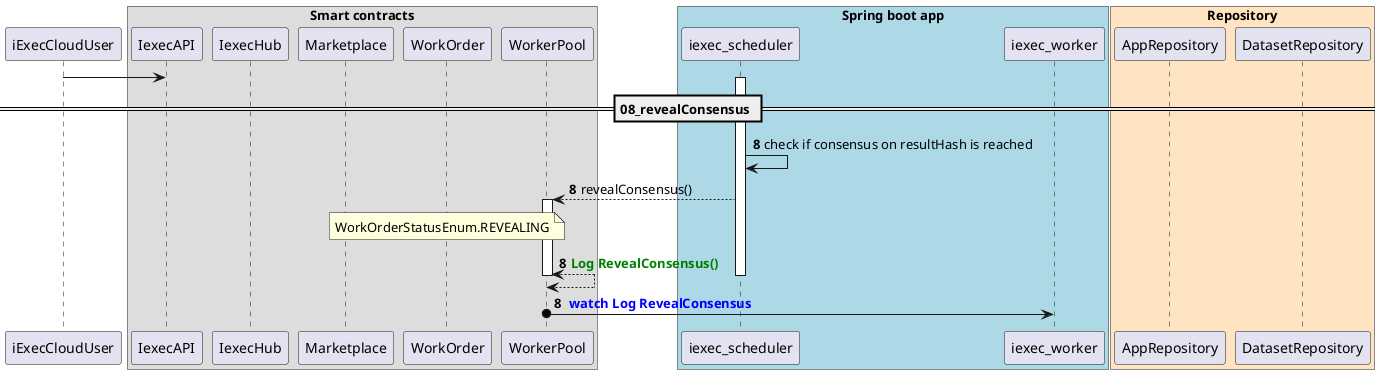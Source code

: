 @startuml

iExecCloudUser -> IexecAPI

box "Smart contracts"
	participant IexecAPI
	participant IexecHub
	participant Marketplace
	participant WorkOrder
    participant WorkerPool

end box


== 08_revealConsensus ==

activate iexec_scheduler

autonumber 8
iexec_scheduler -> iexec_scheduler: check if consensus on resultHash is reached
autonumber 8
iexec_scheduler --> WorkerPool : revealConsensus()
activate WorkerPool
note over WorkOrder :WorkOrderStatusEnum.REVEALING
autonumber 8
WorkerPool <--> WorkerPool :<font color=green><b>Log RevealConsensus()

deactivate iexec_scheduler
deactivate WorkerPool
autonumber 8
WorkerPool o-> iexec_worker :<font color=blue><b> watch Log RevealConsensus


box "Spring boot app" #LightBlue
	participant iexec_scheduler
  participant iexec_worker
end box


box "Repository" #Bisque
	participant AppRepository
    participant DatasetRepository
end box




@enduml
